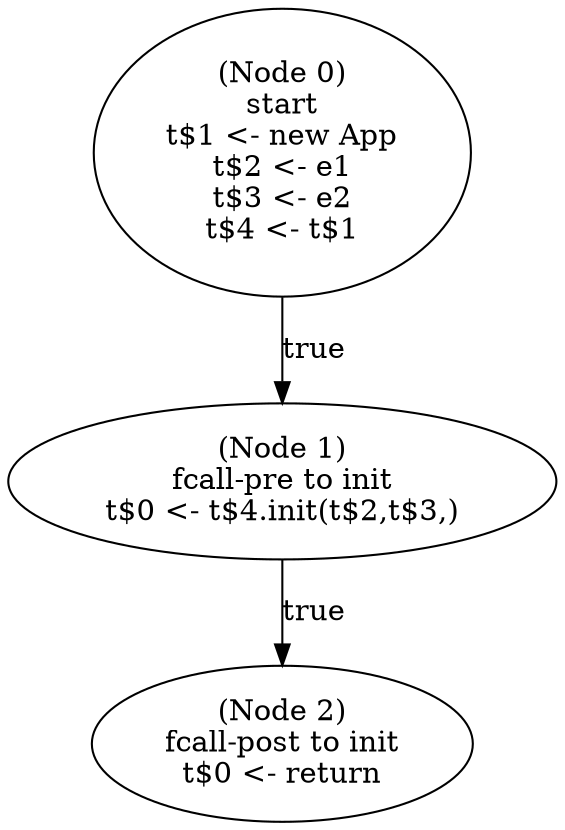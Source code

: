 digraph app_pre {
  n0 [label="(Node 0)\nstart\nt$1 <- new App\nt$2 <- e1\nt$3 <- e2\nt$4 <- t$1\n"];
 n0 -> n1 [label="true"];
  n1 [label="(Node 1)\nfcall-pre to init\nt$0 <- t$4.init(t$2,t$3,)\n"];
 n1 -> n2 [label="true"];
  n2 [label="(Node 2)\nfcall-post to init\nt$0 <- return\n"];
}
